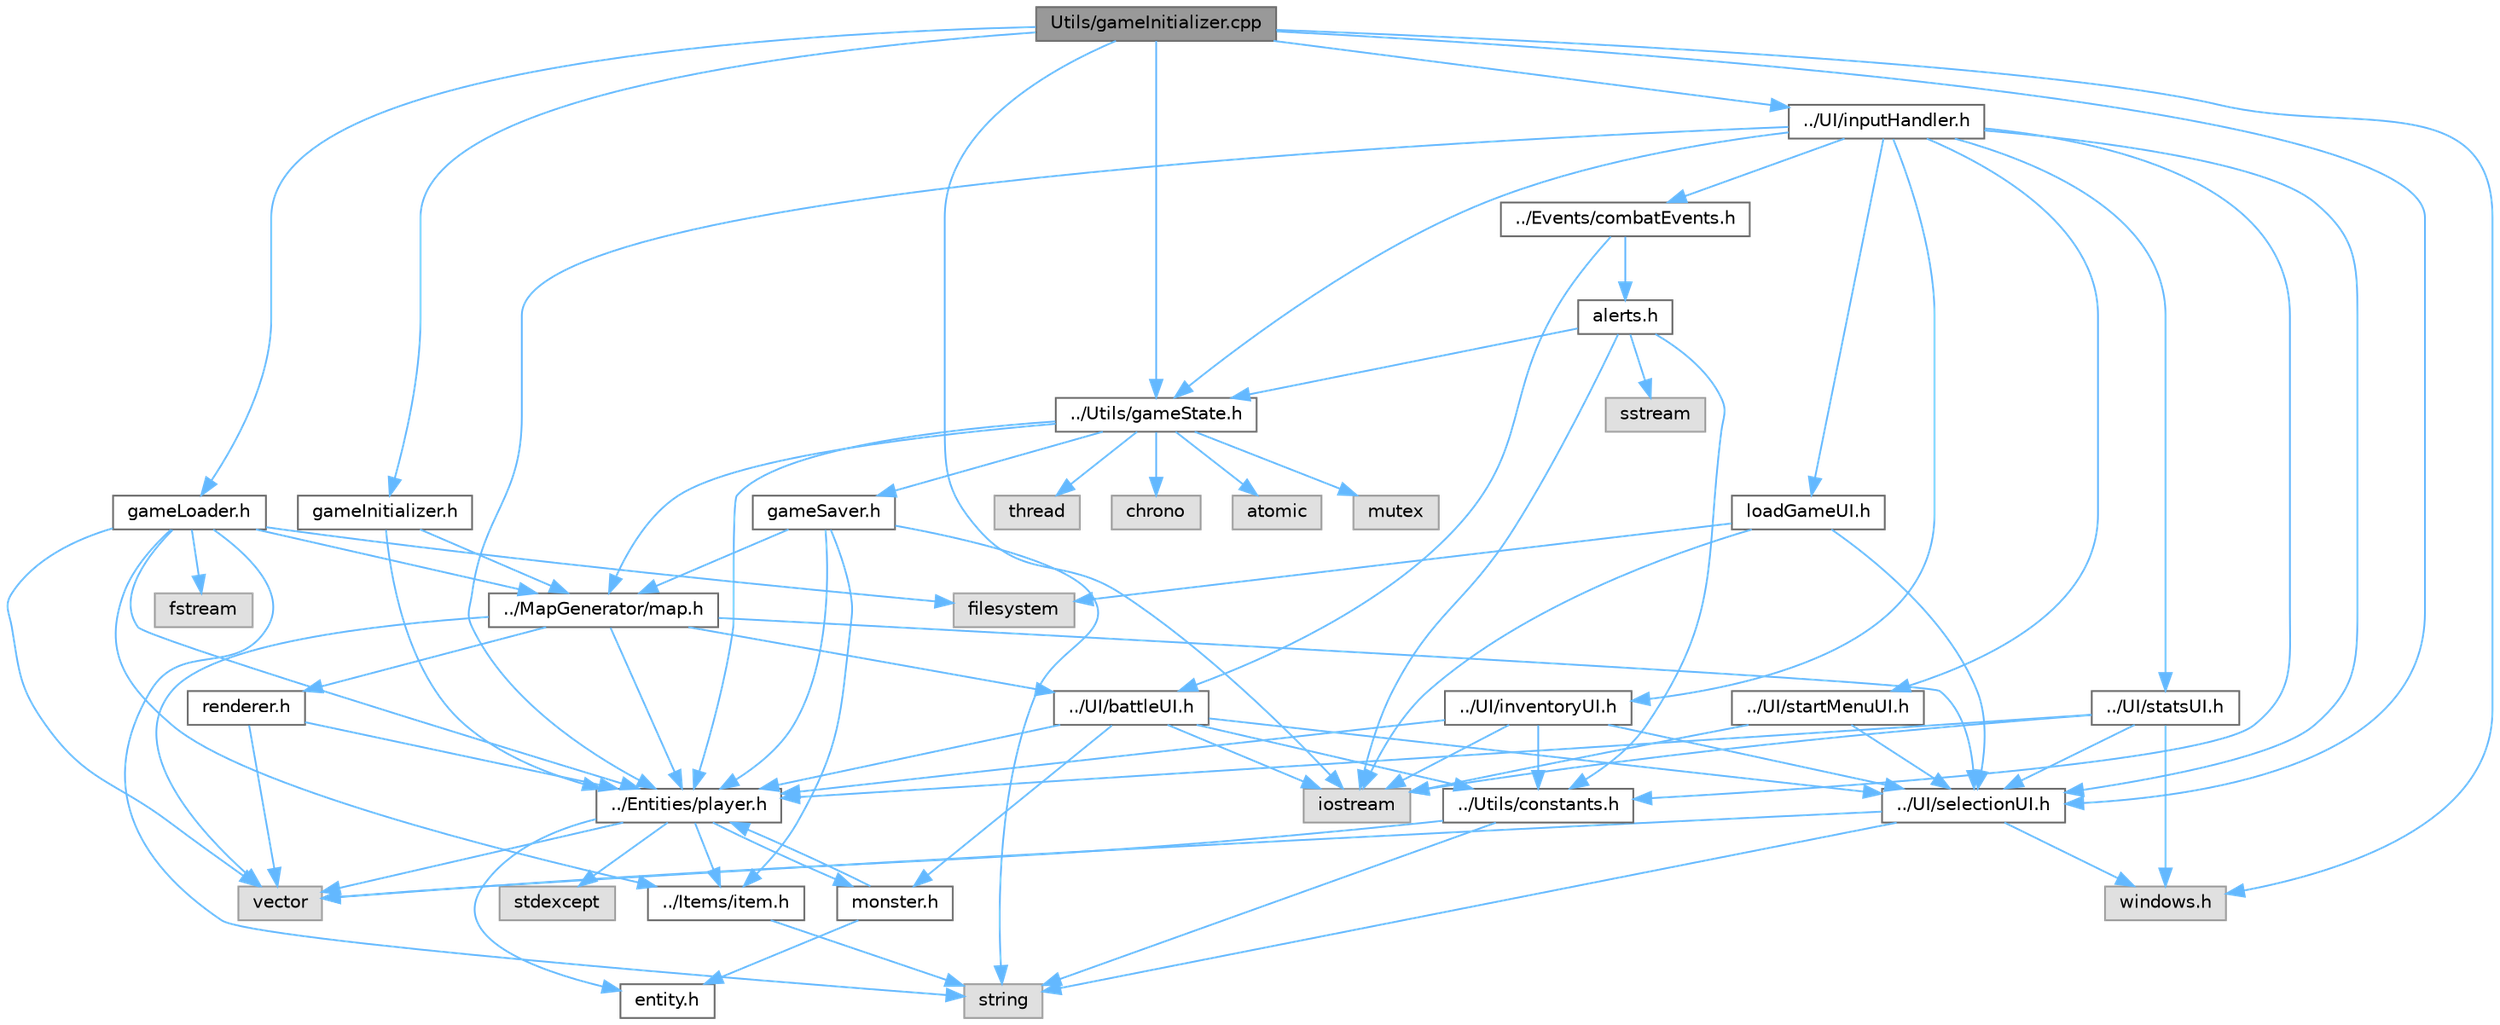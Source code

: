 digraph "Utils/gameInitializer.cpp"
{
 // LATEX_PDF_SIZE
  bgcolor="transparent";
  edge [fontname=Helvetica,fontsize=10,labelfontname=Helvetica,labelfontsize=10];
  node [fontname=Helvetica,fontsize=10,shape=box,height=0.2,width=0.4];
  Node1 [id="Node000001",label="Utils/gameInitializer.cpp",height=0.2,width=0.4,color="gray40", fillcolor="grey60", style="filled", fontcolor="black",tooltip=" "];
  Node1 -> Node2 [id="edge81_Node000001_Node000002",color="steelblue1",style="solid",tooltip=" "];
  Node2 [id="Node000002",label="gameInitializer.h",height=0.2,width=0.4,color="grey40", fillcolor="white", style="filled",URL="$game_initializer_8h.html",tooltip=" "];
  Node2 -> Node3 [id="edge82_Node000002_Node000003",color="steelblue1",style="solid",tooltip=" "];
  Node3 [id="Node000003",label="../Entities/player.h",height=0.2,width=0.4,color="grey40", fillcolor="white", style="filled",URL="$player_8h.html",tooltip=" "];
  Node3 -> Node4 [id="edge83_Node000003_Node000004",color="steelblue1",style="solid",tooltip=" "];
  Node4 [id="Node000004",label="entity.h",height=0.2,width=0.4,color="grey40", fillcolor="white", style="filled",URL="$entity_8h.html",tooltip=" "];
  Node3 -> Node5 [id="edge84_Node000003_Node000005",color="steelblue1",style="solid",tooltip=" "];
  Node5 [id="Node000005",label="monster.h",height=0.2,width=0.4,color="grey40", fillcolor="white", style="filled",URL="$monster_8h.html",tooltip=" "];
  Node5 -> Node4 [id="edge85_Node000005_Node000004",color="steelblue1",style="solid",tooltip=" "];
  Node5 -> Node3 [id="edge86_Node000005_Node000003",color="steelblue1",style="solid",tooltip=" "];
  Node3 -> Node6 [id="edge87_Node000003_Node000006",color="steelblue1",style="solid",tooltip=" "];
  Node6 [id="Node000006",label="../Items/item.h",height=0.2,width=0.4,color="grey40", fillcolor="white", style="filled",URL="$item_8h.html",tooltip=" "];
  Node6 -> Node7 [id="edge88_Node000006_Node000007",color="steelblue1",style="solid",tooltip=" "];
  Node7 [id="Node000007",label="string",height=0.2,width=0.4,color="grey60", fillcolor="#E0E0E0", style="filled",tooltip=" "];
  Node3 -> Node8 [id="edge89_Node000003_Node000008",color="steelblue1",style="solid",tooltip=" "];
  Node8 [id="Node000008",label="vector",height=0.2,width=0.4,color="grey60", fillcolor="#E0E0E0", style="filled",tooltip=" "];
  Node3 -> Node9 [id="edge90_Node000003_Node000009",color="steelblue1",style="solid",tooltip=" "];
  Node9 [id="Node000009",label="stdexcept",height=0.2,width=0.4,color="grey60", fillcolor="#E0E0E0", style="filled",tooltip=" "];
  Node2 -> Node10 [id="edge91_Node000002_Node000010",color="steelblue1",style="solid",tooltip=" "];
  Node10 [id="Node000010",label="../MapGenerator/map.h",height=0.2,width=0.4,color="grey40", fillcolor="white", style="filled",URL="$map_8h.html",tooltip=" "];
  Node10 -> Node8 [id="edge92_Node000010_Node000008",color="steelblue1",style="solid",tooltip=" "];
  Node10 -> Node3 [id="edge93_Node000010_Node000003",color="steelblue1",style="solid",tooltip=" "];
  Node10 -> Node11 [id="edge94_Node000010_Node000011",color="steelblue1",style="solid",tooltip=" "];
  Node11 [id="Node000011",label="renderer.h",height=0.2,width=0.4,color="grey40", fillcolor="white", style="filled",URL="$renderer_8h.html",tooltip=" "];
  Node11 -> Node3 [id="edge95_Node000011_Node000003",color="steelblue1",style="solid",tooltip=" "];
  Node11 -> Node8 [id="edge96_Node000011_Node000008",color="steelblue1",style="solid",tooltip=" "];
  Node10 -> Node12 [id="edge97_Node000010_Node000012",color="steelblue1",style="solid",tooltip=" "];
  Node12 [id="Node000012",label="../UI/selectionUI.h",height=0.2,width=0.4,color="grey40", fillcolor="white", style="filled",URL="$selection_u_i_8h.html",tooltip=" "];
  Node12 -> Node13 [id="edge98_Node000012_Node000013",color="steelblue1",style="solid",tooltip=" "];
  Node13 [id="Node000013",label="windows.h",height=0.2,width=0.4,color="grey60", fillcolor="#E0E0E0", style="filled",tooltip=" "];
  Node12 -> Node8 [id="edge99_Node000012_Node000008",color="steelblue1",style="solid",tooltip=" "];
  Node12 -> Node7 [id="edge100_Node000012_Node000007",color="steelblue1",style="solid",tooltip=" "];
  Node10 -> Node14 [id="edge101_Node000010_Node000014",color="steelblue1",style="solid",tooltip=" "];
  Node14 [id="Node000014",label="../UI/battleUI.h",height=0.2,width=0.4,color="grey40", fillcolor="white", style="filled",URL="$battle_u_i_8h.html",tooltip=" "];
  Node14 -> Node15 [id="edge102_Node000014_Node000015",color="steelblue1",style="solid",tooltip=" "];
  Node15 [id="Node000015",label="iostream",height=0.2,width=0.4,color="grey60", fillcolor="#E0E0E0", style="filled",tooltip=" "];
  Node14 -> Node12 [id="edge103_Node000014_Node000012",color="steelblue1",style="solid",tooltip=" "];
  Node14 -> Node3 [id="edge104_Node000014_Node000003",color="steelblue1",style="solid",tooltip=" "];
  Node14 -> Node5 [id="edge105_Node000014_Node000005",color="steelblue1",style="solid",tooltip=" "];
  Node14 -> Node16 [id="edge106_Node000014_Node000016",color="steelblue1",style="solid",tooltip=" "];
  Node16 [id="Node000016",label="../Utils/constants.h",height=0.2,width=0.4,color="grey40", fillcolor="white", style="filled",URL="$constants_8h.html",tooltip=" "];
  Node16 -> Node7 [id="edge107_Node000016_Node000007",color="steelblue1",style="solid",tooltip=" "];
  Node16 -> Node8 [id="edge108_Node000016_Node000008",color="steelblue1",style="solid",tooltip=" "];
  Node1 -> Node12 [id="edge109_Node000001_Node000012",color="steelblue1",style="solid",tooltip=" "];
  Node1 -> Node17 [id="edge110_Node000001_Node000017",color="steelblue1",style="solid",tooltip=" "];
  Node17 [id="Node000017",label="../UI/inputHandler.h",height=0.2,width=0.4,color="grey40", fillcolor="white", style="filled",URL="$input_handler_8h.html",tooltip=" "];
  Node17 -> Node3 [id="edge111_Node000017_Node000003",color="steelblue1",style="solid",tooltip=" "];
  Node17 -> Node18 [id="edge112_Node000017_Node000018",color="steelblue1",style="solid",tooltip=" "];
  Node18 [id="Node000018",label="../UI/inventoryUI.h",height=0.2,width=0.4,color="grey40", fillcolor="white", style="filled",URL="$inventory_u_i_8h.html",tooltip=" "];
  Node18 -> Node15 [id="edge113_Node000018_Node000015",color="steelblue1",style="solid",tooltip=" "];
  Node18 -> Node12 [id="edge114_Node000018_Node000012",color="steelblue1",style="solid",tooltip=" "];
  Node18 -> Node3 [id="edge115_Node000018_Node000003",color="steelblue1",style="solid",tooltip=" "];
  Node18 -> Node16 [id="edge116_Node000018_Node000016",color="steelblue1",style="solid",tooltip=" "];
  Node17 -> Node19 [id="edge117_Node000017_Node000019",color="steelblue1",style="solid",tooltip=" "];
  Node19 [id="Node000019",label="../UI/statsUI.h",height=0.2,width=0.4,color="grey40", fillcolor="white", style="filled",URL="$stats_u_i_8h.html",tooltip=" "];
  Node19 -> Node12 [id="edge118_Node000019_Node000012",color="steelblue1",style="solid",tooltip=" "];
  Node19 -> Node3 [id="edge119_Node000019_Node000003",color="steelblue1",style="solid",tooltip=" "];
  Node19 -> Node13 [id="edge120_Node000019_Node000013",color="steelblue1",style="solid",tooltip=" "];
  Node19 -> Node15 [id="edge121_Node000019_Node000015",color="steelblue1",style="solid",tooltip=" "];
  Node17 -> Node20 [id="edge122_Node000017_Node000020",color="steelblue1",style="solid",tooltip=" "];
  Node20 [id="Node000020",label="../UI/startMenuUI.h",height=0.2,width=0.4,color="grey40", fillcolor="white", style="filled",URL="$start_menu_u_i_8h.html",tooltip=" "];
  Node20 -> Node15 [id="edge123_Node000020_Node000015",color="steelblue1",style="solid",tooltip=" "];
  Node20 -> Node12 [id="edge124_Node000020_Node000012",color="steelblue1",style="solid",tooltip=" "];
  Node17 -> Node12 [id="edge125_Node000017_Node000012",color="steelblue1",style="solid",tooltip=" "];
  Node17 -> Node16 [id="edge126_Node000017_Node000016",color="steelblue1",style="solid",tooltip=" "];
  Node17 -> Node21 [id="edge127_Node000017_Node000021",color="steelblue1",style="solid",tooltip=" "];
  Node21 [id="Node000021",label="../Utils/gameState.h",height=0.2,width=0.4,color="grey40", fillcolor="white", style="filled",URL="$game_state_8h.html",tooltip=" "];
  Node21 -> Node22 [id="edge128_Node000021_Node000022",color="steelblue1",style="solid",tooltip=" "];
  Node22 [id="Node000022",label="thread",height=0.2,width=0.4,color="grey60", fillcolor="#E0E0E0", style="filled",tooltip=" "];
  Node21 -> Node23 [id="edge129_Node000021_Node000023",color="steelblue1",style="solid",tooltip=" "];
  Node23 [id="Node000023",label="chrono",height=0.2,width=0.4,color="grey60", fillcolor="#E0E0E0", style="filled",tooltip=" "];
  Node21 -> Node24 [id="edge130_Node000021_Node000024",color="steelblue1",style="solid",tooltip=" "];
  Node24 [id="Node000024",label="atomic",height=0.2,width=0.4,color="grey60", fillcolor="#E0E0E0", style="filled",tooltip=" "];
  Node21 -> Node25 [id="edge131_Node000021_Node000025",color="steelblue1",style="solid",tooltip=" "];
  Node25 [id="Node000025",label="mutex",height=0.2,width=0.4,color="grey60", fillcolor="#E0E0E0", style="filled",tooltip=" "];
  Node21 -> Node10 [id="edge132_Node000021_Node000010",color="steelblue1",style="solid",tooltip=" "];
  Node21 -> Node3 [id="edge133_Node000021_Node000003",color="steelblue1",style="solid",tooltip=" "];
  Node21 -> Node26 [id="edge134_Node000021_Node000026",color="steelblue1",style="solid",tooltip=" "];
  Node26 [id="Node000026",label="gameSaver.h",height=0.2,width=0.4,color="grey40", fillcolor="white", style="filled",URL="$game_saver_8h.html",tooltip=" "];
  Node26 -> Node7 [id="edge135_Node000026_Node000007",color="steelblue1",style="solid",tooltip=" "];
  Node26 -> Node3 [id="edge136_Node000026_Node000003",color="steelblue1",style="solid",tooltip=" "];
  Node26 -> Node10 [id="edge137_Node000026_Node000010",color="steelblue1",style="solid",tooltip=" "];
  Node26 -> Node6 [id="edge138_Node000026_Node000006",color="steelblue1",style="solid",tooltip=" "];
  Node17 -> Node27 [id="edge139_Node000017_Node000027",color="steelblue1",style="solid",tooltip=" "];
  Node27 [id="Node000027",label="loadGameUI.h",height=0.2,width=0.4,color="grey40", fillcolor="white", style="filled",URL="$load_game_u_i_8h.html",tooltip=" "];
  Node27 -> Node15 [id="edge140_Node000027_Node000015",color="steelblue1",style="solid",tooltip=" "];
  Node27 -> Node28 [id="edge141_Node000027_Node000028",color="steelblue1",style="solid",tooltip=" "];
  Node28 [id="Node000028",label="filesystem",height=0.2,width=0.4,color="grey60", fillcolor="#E0E0E0", style="filled",tooltip=" "];
  Node27 -> Node12 [id="edge142_Node000027_Node000012",color="steelblue1",style="solid",tooltip=" "];
  Node17 -> Node29 [id="edge143_Node000017_Node000029",color="steelblue1",style="solid",tooltip=" "];
  Node29 [id="Node000029",label="../Events/combatEvents.h",height=0.2,width=0.4,color="grey40", fillcolor="white", style="filled",URL="$combat_events_8h.html",tooltip=" "];
  Node29 -> Node14 [id="edge144_Node000029_Node000014",color="steelblue1",style="solid",tooltip=" "];
  Node29 -> Node30 [id="edge145_Node000029_Node000030",color="steelblue1",style="solid",tooltip=" "];
  Node30 [id="Node000030",label="alerts.h",height=0.2,width=0.4,color="grey40", fillcolor="white", style="filled",URL="$alerts_8h.html",tooltip=" "];
  Node30 -> Node31 [id="edge146_Node000030_Node000031",color="steelblue1",style="solid",tooltip=" "];
  Node31 [id="Node000031",label="sstream",height=0.2,width=0.4,color="grey60", fillcolor="#E0E0E0", style="filled",tooltip=" "];
  Node30 -> Node15 [id="edge147_Node000030_Node000015",color="steelblue1",style="solid",tooltip=" "];
  Node30 -> Node16 [id="edge148_Node000030_Node000016",color="steelblue1",style="solid",tooltip=" "];
  Node30 -> Node21 [id="edge149_Node000030_Node000021",color="steelblue1",style="solid",tooltip=" "];
  Node1 -> Node21 [id="edge150_Node000001_Node000021",color="steelblue1",style="solid",tooltip=" "];
  Node1 -> Node32 [id="edge151_Node000001_Node000032",color="steelblue1",style="solid",tooltip=" "];
  Node32 [id="Node000032",label="gameLoader.h",height=0.2,width=0.4,color="grey40", fillcolor="white", style="filled",URL="$game_loader_8h.html",tooltip=" "];
  Node32 -> Node8 [id="edge152_Node000032_Node000008",color="steelblue1",style="solid",tooltip=" "];
  Node32 -> Node7 [id="edge153_Node000032_Node000007",color="steelblue1",style="solid",tooltip=" "];
  Node32 -> Node33 [id="edge154_Node000032_Node000033",color="steelblue1",style="solid",tooltip=" "];
  Node33 [id="Node000033",label="fstream",height=0.2,width=0.4,color="grey60", fillcolor="#E0E0E0", style="filled",tooltip=" "];
  Node32 -> Node28 [id="edge155_Node000032_Node000028",color="steelblue1",style="solid",tooltip=" "];
  Node32 -> Node3 [id="edge156_Node000032_Node000003",color="steelblue1",style="solid",tooltip=" "];
  Node32 -> Node10 [id="edge157_Node000032_Node000010",color="steelblue1",style="solid",tooltip=" "];
  Node32 -> Node6 [id="edge158_Node000032_Node000006",color="steelblue1",style="solid",tooltip=" "];
  Node1 -> Node15 [id="edge159_Node000001_Node000015",color="steelblue1",style="solid",tooltip=" "];
  Node1 -> Node13 [id="edge160_Node000001_Node000013",color="steelblue1",style="solid",tooltip=" "];
}

